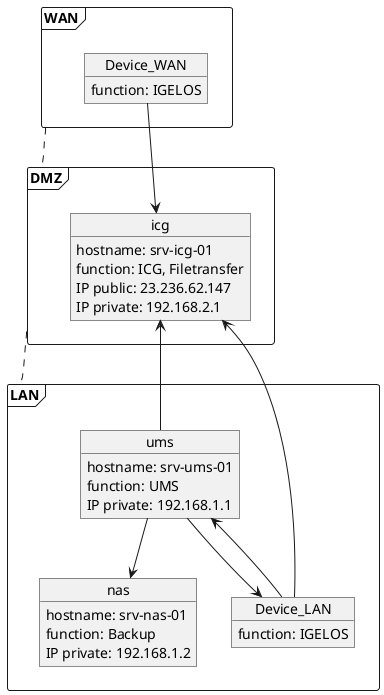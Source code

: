 @startuml name IGEL-Ansible

frame DMZ {

  object icg {
    hostname: srv-icg-01
    function: ICG, Filetransfer
    IP public: 23.236.62.147
    IP private: 192.168.2.1
  }

}

frame LAN {

  object ums {
    hostname: srv-ums-01
    function: UMS
    IP private: 192.168.1.1
  }

  object nas {
    hostname: srv-nas-01
    function: Backup
    IP private: 192.168.1.2
  }

  object Device_LAN {
    function: IGELOS
  }

}

frame WAN {

object Device_WAN {
  function: IGELOS
}

}


WAN .down. DMZ
DMZ .down. LAN

ums -up-> icg
ums -down-> nas
ums -down-> Device_LAN
Device_LAN -up-> ums
Device_LAN -up-> icg
Device_WAN -down-> icg

@enduml